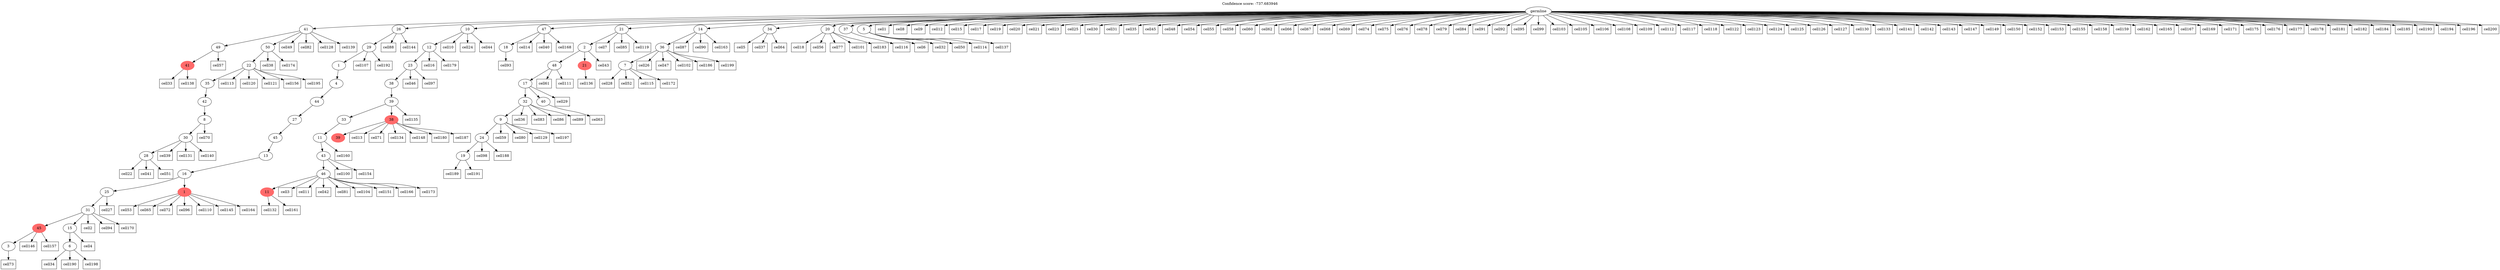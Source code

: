digraph g {
	"52" -> "53";
	"53" [color=indianred1, style=filled, label="41"];
	"50" -> "51";
	"51" [label="28"];
	"49" -> "50";
	"50" [label="30"];
	"48" -> "49";
	"49" [label="8"];
	"47" -> "48";
	"48" [label="42"];
	"46" -> "47";
	"47" [label="35"];
	"45" -> "46";
	"46" [label="22"];
	"44" -> "45";
	"45" [label="50"];
	"44" -> "52";
	"52" [label="49"];
	"41" -> "42";
	"42" [label="3"];
	"39" -> "40";
	"40" [label="6"];
	"38" -> "39";
	"39" [label="15"];
	"38" -> "41";
	"41" [color=indianred1, style=filled, label="45"];
	"37" -> "38";
	"38" [label="31"];
	"36" -> "37";
	"37" [label="25"];
	"36" -> "43";
	"43" [color=indianred1, style=filled, label="1"];
	"35" -> "36";
	"36" [label="16"];
	"34" -> "35";
	"35" [label="13"];
	"33" -> "34";
	"34" [label="45"];
	"32" -> "33";
	"33" [label="27"];
	"31" -> "32";
	"32" [label="44"];
	"30" -> "31";
	"31" [label="4"];
	"29" -> "30";
	"30" [label="1"];
	"28" -> "29";
	"29" [label="29"];
	"26" -> "27";
	"27" [color=indianred1, style=filled, label="11"];
	"25" -> "26";
	"26" [label="46"];
	"24" -> "25";
	"25" [label="43"];
	"23" -> "24";
	"24" [label="11"];
	"21" -> "22";
	"22" [color=indianred1, style=filled, label="39"];
	"20" -> "21";
	"21" [color=indianred1, style=filled, label="38"];
	"20" -> "23";
	"23" [label="33"];
	"19" -> "20";
	"20" [label="39"];
	"18" -> "19";
	"19" [label="38"];
	"17" -> "18";
	"18" [label="23"];
	"16" -> "17";
	"17" [label="12"];
	"14" -> "15";
	"15" [label="18"];
	"10" -> "11";
	"11" [label="19"];
	"9" -> "10";
	"10" [label="24"];
	"8" -> "9";
	"9" [label="9"];
	"7" -> "8";
	"8" [label="32"];
	"7" -> "12";
	"12" [label="40"];
	"6" -> "7";
	"7" [label="17"];
	"5" -> "6";
	"6" [label="48"];
	"5" -> "13";
	"13" [color=indianred1, style=filled, label="21"];
	"4" -> "5";
	"5" [label="2"];
	"2" -> "3";
	"3" [label="7"];
	"1" -> "2";
	"2" [label="36"];
	"0" -> "1";
	"1" [label="14"];
	"0" -> "4";
	"4" [label="21"];
	"0" -> "14";
	"14" [label="47"];
	"0" -> "16";
	"16" [label="10"];
	"0" -> "28";
	"28" [label="26"];
	"0" -> "44";
	"44" [label="41"];
	"0" -> "54";
	"54" [label="34"];
	"0" -> "55";
	"55" [label="20"];
	"0" -> "56";
	"56" [label="37"];
	"0" -> "57";
	"57" [label="5"];
	"0" [label="germline"];
	"0" -> "cell1";
	"cell1" [shape=box];
	"38" -> "cell2";
	"cell2" [shape=box];
	"26" -> "cell3";
	"cell3" [shape=box];
	"39" -> "cell4";
	"cell4" [shape=box];
	"54" -> "cell5";
	"cell5" [shape=box];
	"57" -> "cell6";
	"cell6" [shape=box];
	"4" -> "cell7";
	"cell7" [shape=box];
	"0" -> "cell8";
	"cell8" [shape=box];
	"0" -> "cell9";
	"cell9" [shape=box];
	"16" -> "cell10";
	"cell10" [shape=box];
	"26" -> "cell11";
	"cell11" [shape=box];
	"0" -> "cell12";
	"cell12" [shape=box];
	"21" -> "cell13";
	"cell13" [shape=box];
	"14" -> "cell14";
	"cell14" [shape=box];
	"0" -> "cell15";
	"cell15" [shape=box];
	"17" -> "cell16";
	"cell16" [shape=box];
	"0" -> "cell17";
	"cell17" [shape=box];
	"55" -> "cell18";
	"cell18" [shape=box];
	"0" -> "cell19";
	"cell19" [shape=box];
	"0" -> "cell20";
	"cell20" [shape=box];
	"0" -> "cell21";
	"cell21" [shape=box];
	"51" -> "cell22";
	"cell22" [shape=box];
	"0" -> "cell23";
	"cell23" [shape=box];
	"16" -> "cell24";
	"cell24" [shape=box];
	"0" -> "cell25";
	"cell25" [shape=box];
	"2" -> "cell26";
	"cell26" [shape=box];
	"37" -> "cell27";
	"cell27" [shape=box];
	"3" -> "cell28";
	"cell28" [shape=box];
	"7" -> "cell29";
	"cell29" [shape=box];
	"0" -> "cell30";
	"cell30" [shape=box];
	"0" -> "cell31";
	"cell31" [shape=box];
	"57" -> "cell32";
	"cell32" [shape=box];
	"53" -> "cell33";
	"cell33" [shape=box];
	"40" -> "cell34";
	"cell34" [shape=box];
	"0" -> "cell35";
	"cell35" [shape=box];
	"8" -> "cell36";
	"cell36" [shape=box];
	"54" -> "cell37";
	"cell37" [shape=box];
	"45" -> "cell38";
	"cell38" [shape=box];
	"50" -> "cell39";
	"cell39" [shape=box];
	"14" -> "cell40";
	"cell40" [shape=box];
	"51" -> "cell41";
	"cell41" [shape=box];
	"26" -> "cell42";
	"cell42" [shape=box];
	"5" -> "cell43";
	"cell43" [shape=box];
	"16" -> "cell44";
	"cell44" [shape=box];
	"0" -> "cell45";
	"cell45" [shape=box];
	"18" -> "cell46";
	"cell46" [shape=box];
	"2" -> "cell47";
	"cell47" [shape=box];
	"0" -> "cell48";
	"cell48" [shape=box];
	"44" -> "cell49";
	"cell49" [shape=box];
	"57" -> "cell50";
	"cell50" [shape=box];
	"51" -> "cell51";
	"cell51" [shape=box];
	"3" -> "cell52";
	"cell52" [shape=box];
	"43" -> "cell53";
	"cell53" [shape=box];
	"0" -> "cell54";
	"cell54" [shape=box];
	"0" -> "cell55";
	"cell55" [shape=box];
	"55" -> "cell56";
	"cell56" [shape=box];
	"52" -> "cell57";
	"cell57" [shape=box];
	"0" -> "cell58";
	"cell58" [shape=box];
	"9" -> "cell59";
	"cell59" [shape=box];
	"0" -> "cell60";
	"cell60" [shape=box];
	"6" -> "cell61";
	"cell61" [shape=box];
	"0" -> "cell62";
	"cell62" [shape=box];
	"12" -> "cell63";
	"cell63" [shape=box];
	"54" -> "cell64";
	"cell64" [shape=box];
	"43" -> "cell65";
	"cell65" [shape=box];
	"0" -> "cell66";
	"cell66" [shape=box];
	"0" -> "cell67";
	"cell67" [shape=box];
	"0" -> "cell68";
	"cell68" [shape=box];
	"0" -> "cell69";
	"cell69" [shape=box];
	"49" -> "cell70";
	"cell70" [shape=box];
	"21" -> "cell71";
	"cell71" [shape=box];
	"43" -> "cell72";
	"cell72" [shape=box];
	"42" -> "cell73";
	"cell73" [shape=box];
	"0" -> "cell74";
	"cell74" [shape=box];
	"0" -> "cell75";
	"cell75" [shape=box];
	"0" -> "cell76";
	"cell76" [shape=box];
	"55" -> "cell77";
	"cell77" [shape=box];
	"0" -> "cell78";
	"cell78" [shape=box];
	"0" -> "cell79";
	"cell79" [shape=box];
	"9" -> "cell80";
	"cell80" [shape=box];
	"26" -> "cell81";
	"cell81" [shape=box];
	"44" -> "cell82";
	"cell82" [shape=box];
	"8" -> "cell83";
	"cell83" [shape=box];
	"0" -> "cell84";
	"cell84" [shape=box];
	"4" -> "cell85";
	"cell85" [shape=box];
	"8" -> "cell86";
	"cell86" [shape=box];
	"1" -> "cell87";
	"cell87" [shape=box];
	"28" -> "cell88";
	"cell88" [shape=box];
	"8" -> "cell89";
	"cell89" [shape=box];
	"1" -> "cell90";
	"cell90" [shape=box];
	"0" -> "cell91";
	"cell91" [shape=box];
	"0" -> "cell92";
	"cell92" [shape=box];
	"15" -> "cell93";
	"cell93" [shape=box];
	"38" -> "cell94";
	"cell94" [shape=box];
	"0" -> "cell95";
	"cell95" [shape=box];
	"43" -> "cell96";
	"cell96" [shape=box];
	"18" -> "cell97";
	"cell97" [shape=box];
	"10" -> "cell98";
	"cell98" [shape=box];
	"0" -> "cell99";
	"cell99" [shape=box];
	"25" -> "cell100";
	"cell100" [shape=box];
	"55" -> "cell101";
	"cell101" [shape=box];
	"2" -> "cell102";
	"cell102" [shape=box];
	"0" -> "cell103";
	"cell103" [shape=box];
	"26" -> "cell104";
	"cell104" [shape=box];
	"0" -> "cell105";
	"cell105" [shape=box];
	"0" -> "cell106";
	"cell106" [shape=box];
	"29" -> "cell107";
	"cell107" [shape=box];
	"0" -> "cell108";
	"cell108" [shape=box];
	"0" -> "cell109";
	"cell109" [shape=box];
	"43" -> "cell110";
	"cell110" [shape=box];
	"6" -> "cell111";
	"cell111" [shape=box];
	"0" -> "cell112";
	"cell112" [shape=box];
	"46" -> "cell113";
	"cell113" [shape=box];
	"57" -> "cell114";
	"cell114" [shape=box];
	"3" -> "cell115";
	"cell115" [shape=box];
	"56" -> "cell116";
	"cell116" [shape=box];
	"0" -> "cell117";
	"cell117" [shape=box];
	"0" -> "cell118";
	"cell118" [shape=box];
	"4" -> "cell119";
	"cell119" [shape=box];
	"46" -> "cell120";
	"cell120" [shape=box];
	"46" -> "cell121";
	"cell121" [shape=box];
	"0" -> "cell122";
	"cell122" [shape=box];
	"0" -> "cell123";
	"cell123" [shape=box];
	"0" -> "cell124";
	"cell124" [shape=box];
	"0" -> "cell125";
	"cell125" [shape=box];
	"0" -> "cell126";
	"cell126" [shape=box];
	"0" -> "cell127";
	"cell127" [shape=box];
	"44" -> "cell128";
	"cell128" [shape=box];
	"9" -> "cell129";
	"cell129" [shape=box];
	"0" -> "cell130";
	"cell130" [shape=box];
	"50" -> "cell131";
	"cell131" [shape=box];
	"27" -> "cell132";
	"cell132" [shape=box];
	"0" -> "cell133";
	"cell133" [shape=box];
	"21" -> "cell134";
	"cell134" [shape=box];
	"20" -> "cell135";
	"cell135" [shape=box];
	"13" -> "cell136";
	"cell136" [shape=box];
	"57" -> "cell137";
	"cell137" [shape=box];
	"53" -> "cell138";
	"cell138" [shape=box];
	"44" -> "cell139";
	"cell139" [shape=box];
	"50" -> "cell140";
	"cell140" [shape=box];
	"0" -> "cell141";
	"cell141" [shape=box];
	"0" -> "cell142";
	"cell142" [shape=box];
	"0" -> "cell143";
	"cell143" [shape=box];
	"28" -> "cell144";
	"cell144" [shape=box];
	"43" -> "cell145";
	"cell145" [shape=box];
	"41" -> "cell146";
	"cell146" [shape=box];
	"0" -> "cell147";
	"cell147" [shape=box];
	"21" -> "cell148";
	"cell148" [shape=box];
	"0" -> "cell149";
	"cell149" [shape=box];
	"0" -> "cell150";
	"cell150" [shape=box];
	"26" -> "cell151";
	"cell151" [shape=box];
	"0" -> "cell152";
	"cell152" [shape=box];
	"0" -> "cell153";
	"cell153" [shape=box];
	"25" -> "cell154";
	"cell154" [shape=box];
	"0" -> "cell155";
	"cell155" [shape=box];
	"46" -> "cell156";
	"cell156" [shape=box];
	"41" -> "cell157";
	"cell157" [shape=box];
	"0" -> "cell158";
	"cell158" [shape=box];
	"0" -> "cell159";
	"cell159" [shape=box];
	"24" -> "cell160";
	"cell160" [shape=box];
	"27" -> "cell161";
	"cell161" [shape=box];
	"0" -> "cell162";
	"cell162" [shape=box];
	"1" -> "cell163";
	"cell163" [shape=box];
	"43" -> "cell164";
	"cell164" [shape=box];
	"0" -> "cell165";
	"cell165" [shape=box];
	"26" -> "cell166";
	"cell166" [shape=box];
	"0" -> "cell167";
	"cell167" [shape=box];
	"14" -> "cell168";
	"cell168" [shape=box];
	"0" -> "cell169";
	"cell169" [shape=box];
	"38" -> "cell170";
	"cell170" [shape=box];
	"0" -> "cell171";
	"cell171" [shape=box];
	"3" -> "cell172";
	"cell172" [shape=box];
	"26" -> "cell173";
	"cell173" [shape=box];
	"45" -> "cell174";
	"cell174" [shape=box];
	"0" -> "cell175";
	"cell175" [shape=box];
	"0" -> "cell176";
	"cell176" [shape=box];
	"0" -> "cell177";
	"cell177" [shape=box];
	"0" -> "cell178";
	"cell178" [shape=box];
	"17" -> "cell179";
	"cell179" [shape=box];
	"21" -> "cell180";
	"cell180" [shape=box];
	"0" -> "cell181";
	"cell181" [shape=box];
	"0" -> "cell182";
	"cell182" [shape=box];
	"55" -> "cell183";
	"cell183" [shape=box];
	"0" -> "cell184";
	"cell184" [shape=box];
	"0" -> "cell185";
	"cell185" [shape=box];
	"2" -> "cell186";
	"cell186" [shape=box];
	"21" -> "cell187";
	"cell187" [shape=box];
	"10" -> "cell188";
	"cell188" [shape=box];
	"11" -> "cell189";
	"cell189" [shape=box];
	"40" -> "cell190";
	"cell190" [shape=box];
	"11" -> "cell191";
	"cell191" [shape=box];
	"29" -> "cell192";
	"cell192" [shape=box];
	"0" -> "cell193";
	"cell193" [shape=box];
	"0" -> "cell194";
	"cell194" [shape=box];
	"46" -> "cell195";
	"cell195" [shape=box];
	"0" -> "cell196";
	"cell196" [shape=box];
	"9" -> "cell197";
	"cell197" [shape=box];
	"40" -> "cell198";
	"cell198" [shape=box];
	"2" -> "cell199";
	"cell199" [shape=box];
	"0" -> "cell200";
	"cell200" [shape=box];
	labelloc="t";
	label="Confidence score: -737.683946";
}
